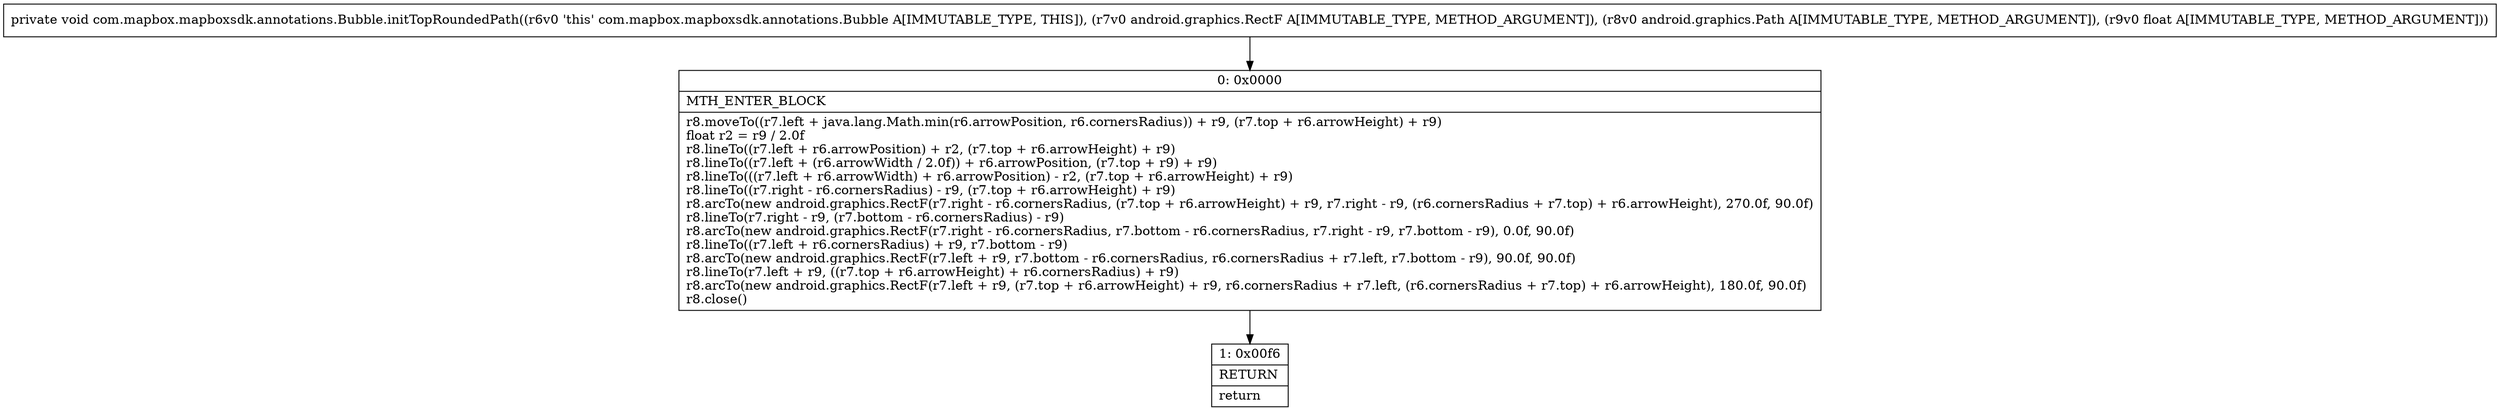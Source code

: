 digraph "CFG forcom.mapbox.mapboxsdk.annotations.Bubble.initTopRoundedPath(Landroid\/graphics\/RectF;Landroid\/graphics\/Path;F)V" {
Node_0 [shape=record,label="{0\:\ 0x0000|MTH_ENTER_BLOCK\l|r8.moveTo((r7.left + java.lang.Math.min(r6.arrowPosition, r6.cornersRadius)) + r9, (r7.top + r6.arrowHeight) + r9)\lfloat r2 = r9 \/ 2.0f\lr8.lineTo((r7.left + r6.arrowPosition) + r2, (r7.top + r6.arrowHeight) + r9)\lr8.lineTo((r7.left + (r6.arrowWidth \/ 2.0f)) + r6.arrowPosition, (r7.top + r9) + r9)\lr8.lineTo(((r7.left + r6.arrowWidth) + r6.arrowPosition) \- r2, (r7.top + r6.arrowHeight) + r9)\lr8.lineTo((r7.right \- r6.cornersRadius) \- r9, (r7.top + r6.arrowHeight) + r9)\lr8.arcTo(new android.graphics.RectF(r7.right \- r6.cornersRadius, (r7.top + r6.arrowHeight) + r9, r7.right \- r9, (r6.cornersRadius + r7.top) + r6.arrowHeight), 270.0f, 90.0f)\lr8.lineTo(r7.right \- r9, (r7.bottom \- r6.cornersRadius) \- r9)\lr8.arcTo(new android.graphics.RectF(r7.right \- r6.cornersRadius, r7.bottom \- r6.cornersRadius, r7.right \- r9, r7.bottom \- r9), 0.0f, 90.0f)\lr8.lineTo((r7.left + r6.cornersRadius) + r9, r7.bottom \- r9)\lr8.arcTo(new android.graphics.RectF(r7.left + r9, r7.bottom \- r6.cornersRadius, r6.cornersRadius + r7.left, r7.bottom \- r9), 90.0f, 90.0f)\lr8.lineTo(r7.left + r9, ((r7.top + r6.arrowHeight) + r6.cornersRadius) + r9)\lr8.arcTo(new android.graphics.RectF(r7.left + r9, (r7.top + r6.arrowHeight) + r9, r6.cornersRadius + r7.left, (r6.cornersRadius + r7.top) + r6.arrowHeight), 180.0f, 90.0f)\lr8.close()\l}"];
Node_1 [shape=record,label="{1\:\ 0x00f6|RETURN\l|return\l}"];
MethodNode[shape=record,label="{private void com.mapbox.mapboxsdk.annotations.Bubble.initTopRoundedPath((r6v0 'this' com.mapbox.mapboxsdk.annotations.Bubble A[IMMUTABLE_TYPE, THIS]), (r7v0 android.graphics.RectF A[IMMUTABLE_TYPE, METHOD_ARGUMENT]), (r8v0 android.graphics.Path A[IMMUTABLE_TYPE, METHOD_ARGUMENT]), (r9v0 float A[IMMUTABLE_TYPE, METHOD_ARGUMENT])) }"];
MethodNode -> Node_0;
Node_0 -> Node_1;
}

